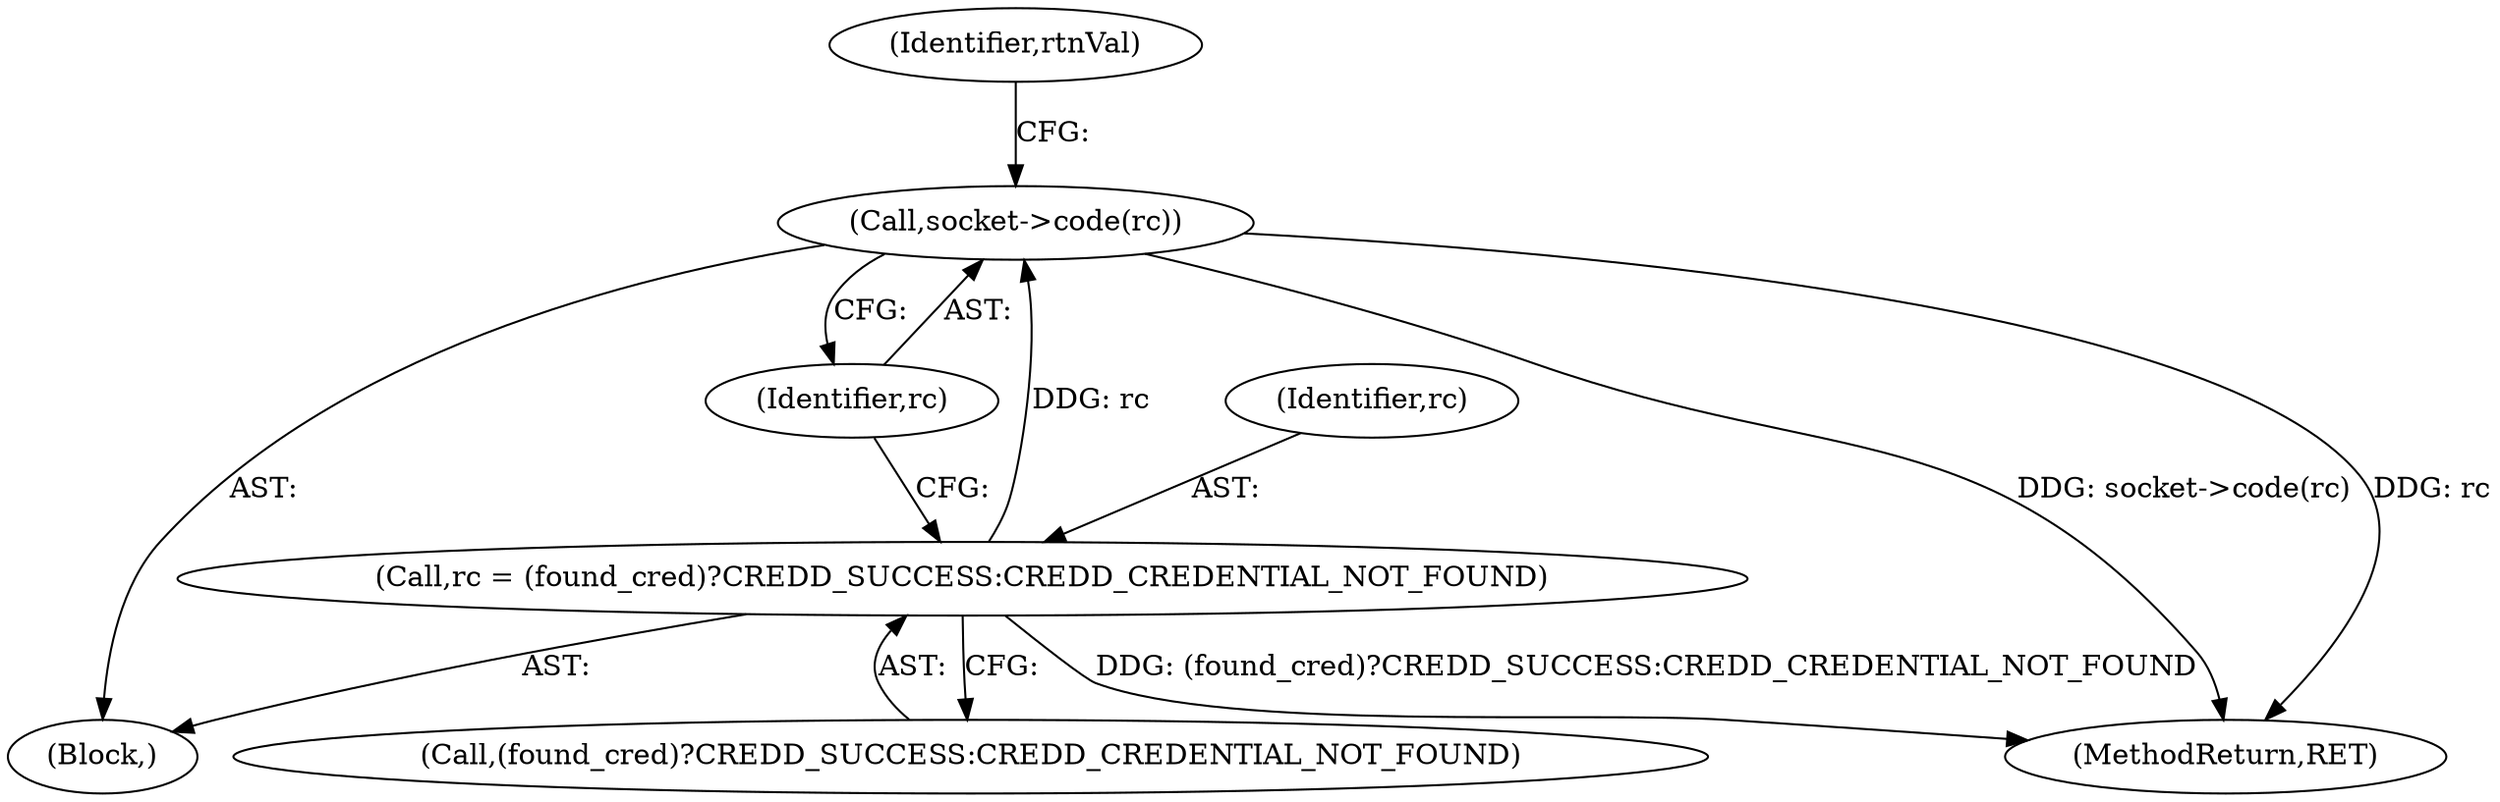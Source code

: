 digraph "0_htcondor_5e5571d1a431eb3c61977b6dd6ec90186ef79867_0@API" {
"1000299" [label="(Call,socket->code(rc))"];
"1000293" [label="(Call,rc = (found_cred)?CREDD_SUCCESS:CREDD_CREDENTIAL_NOT_FOUND)"];
"1000107" [label="(Block,)"];
"1000300" [label="(Identifier,rc)"];
"1000295" [label="(Call,(found_cred)?CREDD_SUCCESS:CREDD_CREDENTIAL_NOT_FOUND)"];
"1000294" [label="(Identifier,rc)"];
"1000302" [label="(Identifier,rtnVal)"];
"1000299" [label="(Call,socket->code(rc))"];
"1000314" [label="(MethodReturn,RET)"];
"1000293" [label="(Call,rc = (found_cred)?CREDD_SUCCESS:CREDD_CREDENTIAL_NOT_FOUND)"];
"1000299" -> "1000107"  [label="AST: "];
"1000299" -> "1000300"  [label="CFG: "];
"1000300" -> "1000299"  [label="AST: "];
"1000302" -> "1000299"  [label="CFG: "];
"1000299" -> "1000314"  [label="DDG: socket->code(rc)"];
"1000299" -> "1000314"  [label="DDG: rc"];
"1000293" -> "1000299"  [label="DDG: rc"];
"1000293" -> "1000107"  [label="AST: "];
"1000293" -> "1000295"  [label="CFG: "];
"1000294" -> "1000293"  [label="AST: "];
"1000295" -> "1000293"  [label="AST: "];
"1000300" -> "1000293"  [label="CFG: "];
"1000293" -> "1000314"  [label="DDG: (found_cred)?CREDD_SUCCESS:CREDD_CREDENTIAL_NOT_FOUND"];
}
